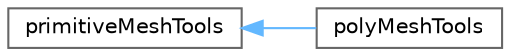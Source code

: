 digraph "Graphical Class Hierarchy"
{
 // LATEX_PDF_SIZE
  bgcolor="transparent";
  edge [fontname=Helvetica,fontsize=10,labelfontname=Helvetica,labelfontsize=10];
  node [fontname=Helvetica,fontsize=10,shape=box,height=0.2,width=0.4];
  rankdir="LR";
  Node0 [id="Node000000",label="primitiveMeshTools",height=0.2,width=0.4,color="grey40", fillcolor="white", style="filled",URL="$classFoam_1_1primitiveMeshTools.html",tooltip="Collection of static functions operating on primitiveMesh (mainly checks)."];
  Node0 -> Node1 [id="edge5227_Node000000_Node000001",dir="back",color="steelblue1",style="solid",tooltip=" "];
  Node1 [id="Node000001",label="polyMeshTools",height=0.2,width=0.4,color="grey40", fillcolor="white", style="filled",URL="$classFoam_1_1polyMeshTools.html",tooltip="Collection of static functions operating on polyMesh (mainly checks) so that need access to patch inf..."];
}
